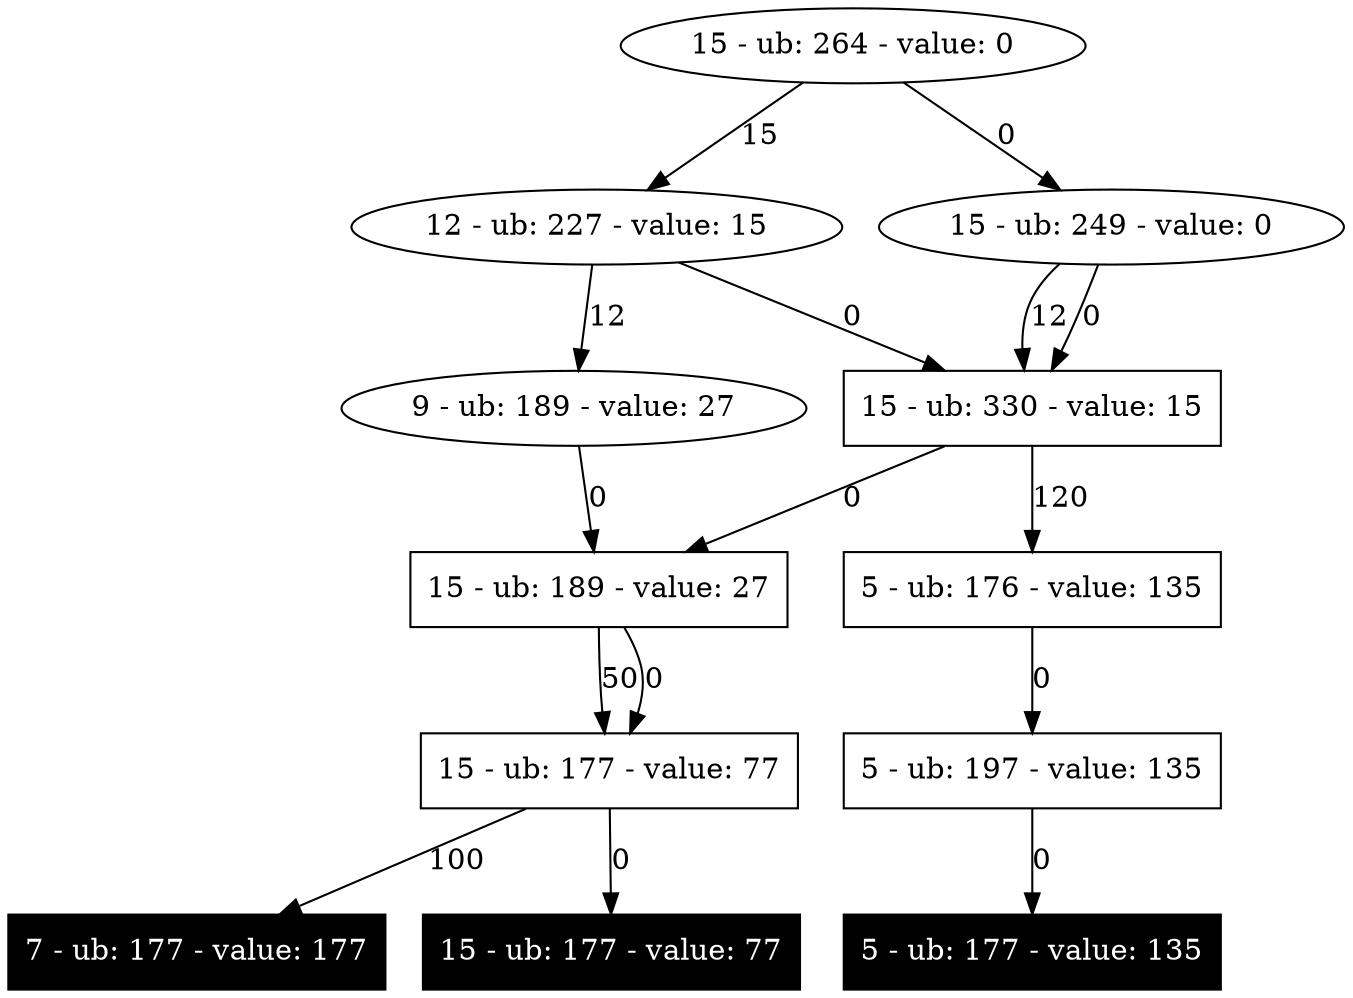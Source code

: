 Digraph relaxed{
20132171 [label="15 - ub: 264 - value: 0", tooltip="Exact node"];
186370029 [label="12 - ub: 227 - value: 15", tooltip="Exact node"];
20132171 -> 186370029 [label=15tooltip="Decision: assign 1 to var 0"];
2094548358 [label="15 - ub: 249 - value: 0", tooltip="Exact node"];
20132171 -> 2094548358 [label=0tooltip="Decision: assign 0 to var 0"];
1323165413 [label="9 - ub: 189 - value: 27", tooltip="Exact node"];
186370029 -> 1323165413 [label=12tooltip="Decision: assign 1 to var 1"];
1880587981 [label="15 - ub: 330 - value: 15", shape=box, tooltip="Relaxed node"];
186370029 -> 1880587981 [label=0tooltip="Decision: assign 0 to var 1"];
2094548358 -> 1880587981 [label=12tooltip="Decision: assign 1 to var 1"];
2094548358 -> 1880587981 [label=0tooltip="Decision: assign 0 to var 1"];
511754216 [label="5 - ub: 176 - value: 135", shape=box, tooltip="Relaxed node"];
1880587981 -> 511754216 [label=120tooltip="Decision: assign 1 to var 2"];
1721931908 [label="15 - ub: 189 - value: 27", shape=box, tooltip="Relaxed node"];
1323165413 -> 1721931908 [label=0tooltip="Decision: assign 0 to var 2"];
1880587981 -> 1721931908 [label=0tooltip="Decision: assign 0 to var 2"];
1198108795 [label="5 - ub: 197 - value: 135", shape=box, tooltip="Relaxed node"];
511754216 -> 1198108795 [label=0tooltip="Decision: assign 0 to var 3"];
214126413 [label="15 - ub: 177 - value: 77", shape=box, tooltip="Relaxed node"];
1721931908 -> 214126413 [label=50tooltip="Decision: assign 1 to var 3"];
1721931908 -> 214126413 [label=0tooltip="Decision: assign 0 to var 3"];
396873410 [label="5 - ub: 177 - value: 135", shape=box, tooltip="Relaxed node", color=black, style=filled, fontcolor=white, tooltip="Terminal node"];
1198108795 -> 396873410 [label=0tooltip="Decision: assign 0 to var 4"];
1706234378 [label="7 - ub: 177 - value: 177", shape=box, tooltip="Relaxed node", color=black, style=filled, fontcolor=white, tooltip="Terminal node"];
214126413 -> 1706234378 [label=100tooltip="Decision: assign 1 to var 4"];
1867750575 [label="15 - ub: 177 - value: 77", shape=box, tooltip="Relaxed node", color=black, style=filled, fontcolor=white, tooltip="Terminal node"];
214126413 -> 1867750575 [label=0tooltip="Decision: assign 0 to var 4"];
}